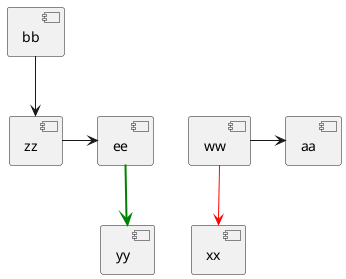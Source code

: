 {
  "sha1": "n0xq7k5k5lzl5tmukaszv9771vmmxmo",
  "insertion": {
    "when": "2024-06-04T17:28:38.083Z",
    "user": "plantuml@gmail.com"
  }
}
@startuml
[bb] --> [zz]
[zz] -> [ee]
[ee] -[bold,#green]-> [yy]
[ww] -[#red]-> [xx]
[ww] -> [aa]
[yy] -[hidden]> [xx]
@enduml
